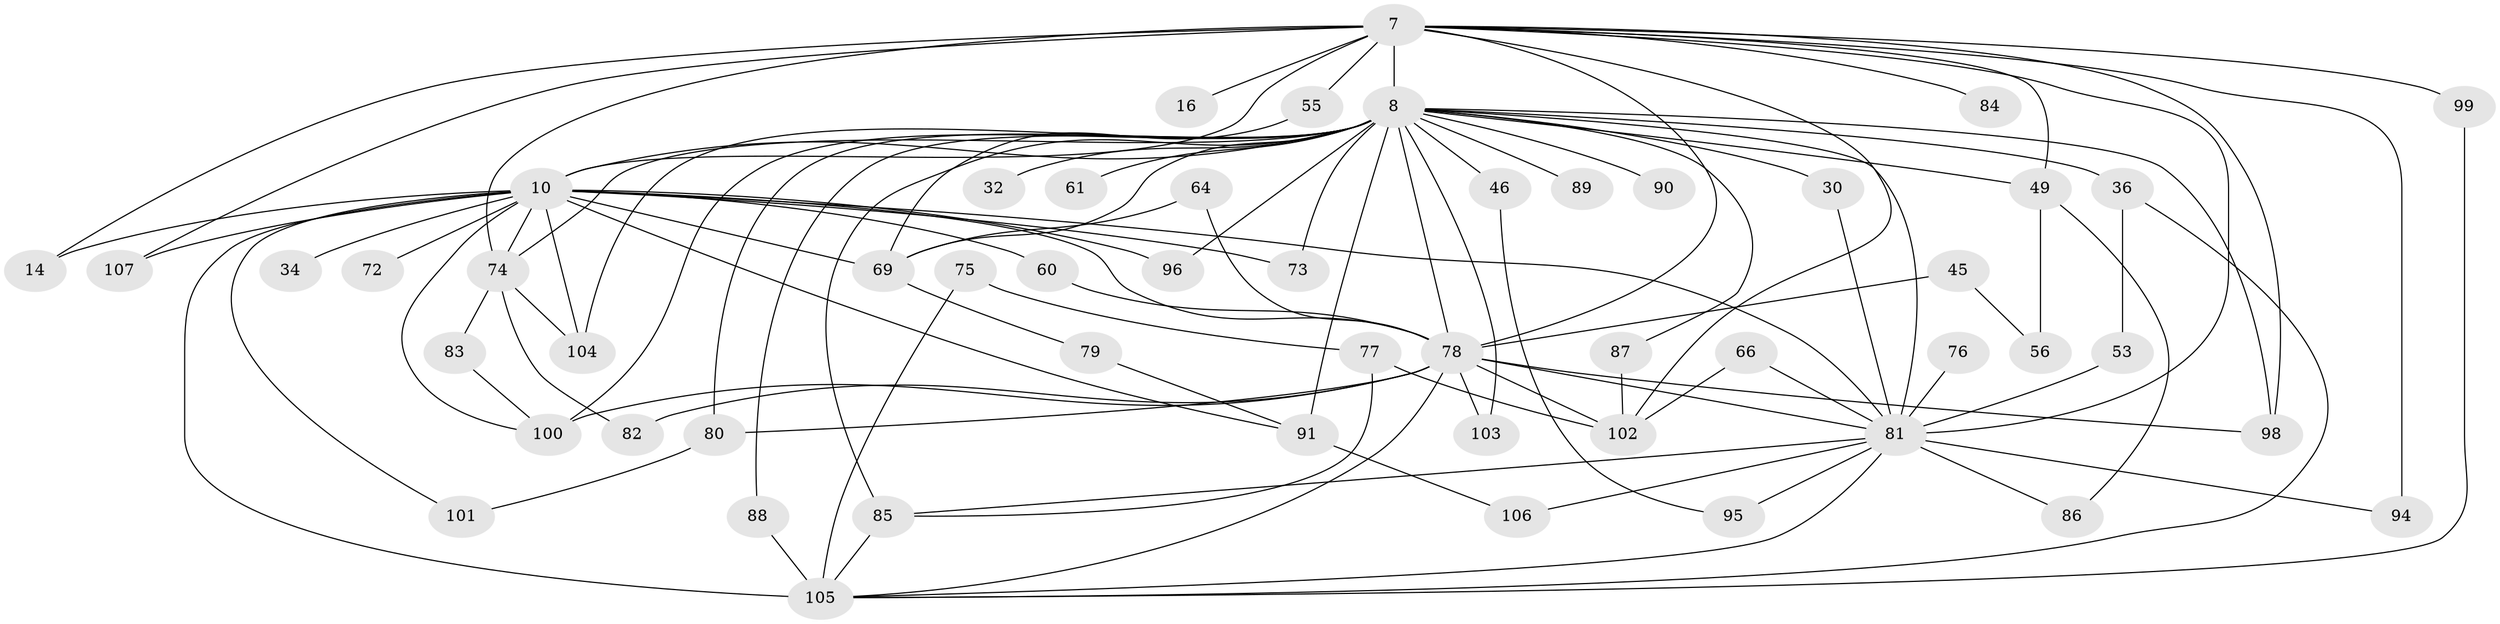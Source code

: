 // original degree distribution, {18: 0.018691588785046728, 19: 0.028037383177570093, 20: 0.018691588785046728, 17: 0.009345794392523364, 22: 0.009345794392523364, 26: 0.009345794392523364, 8: 0.018691588785046728, 3: 0.205607476635514, 10: 0.009345794392523364, 2: 0.5233644859813084, 4: 0.08411214953271028, 7: 0.009345794392523364, 5: 0.028037383177570093, 6: 0.028037383177570093}
// Generated by graph-tools (version 1.1) at 2025/43/03/09/25 04:43:56]
// undirected, 53 vertices, 101 edges
graph export_dot {
graph [start="1"]
  node [color=gray90,style=filled];
  7 [super="+4"];
  8 [super="+6+5"];
  10 [super="+9"];
  14;
  16;
  30;
  32;
  34;
  36;
  45 [super="+38"];
  46;
  49 [super="+39"];
  53;
  55;
  56;
  60;
  61;
  64;
  66;
  69 [super="+24"];
  72;
  73;
  74 [super="+40+44+21"];
  75;
  76;
  77 [super="+67"];
  78 [super="+2+63"];
  79;
  80 [super="+68"];
  81 [super="+41+70+71"];
  82;
  83;
  84;
  85 [super="+20+52"];
  86;
  87;
  88;
  89;
  90;
  91 [super="+26"];
  94;
  95;
  96;
  98 [super="+57"];
  99;
  100 [super="+97"];
  101;
  102 [super="+43"];
  103;
  104 [super="+35+48"];
  105 [super="+37+59"];
  106 [super="+92+93"];
  107;
  7 -- 8 [weight=8];
  7 -- 10 [weight=4];
  7 -- 16 [weight=2];
  7 -- 49 [weight=2];
  7 -- 74 [weight=3];
  7 -- 84 [weight=2];
  7 -- 107;
  7 -- 14;
  7 -- 94;
  7 -- 99;
  7 -- 55;
  7 -- 102 [weight=2];
  7 -- 78 [weight=4];
  7 -- 98;
  7 -- 81 [weight=3];
  8 -- 10 [weight=8];
  8 -- 30 [weight=2];
  8 -- 46 [weight=2];
  8 -- 61 [weight=2];
  8 -- 78 [weight=10];
  8 -- 90 [weight=2];
  8 -- 96;
  8 -- 87;
  8 -- 32;
  8 -- 36 [weight=2];
  8 -- 103;
  8 -- 69;
  8 -- 73;
  8 -- 80 [weight=2];
  8 -- 88;
  8 -- 89;
  8 -- 91 [weight=3];
  8 -- 49;
  8 -- 85 [weight=3];
  8 -- 74 [weight=3];
  8 -- 100;
  8 -- 104 [weight=2];
  8 -- 98;
  8 -- 81 [weight=10];
  10 -- 34 [weight=2];
  10 -- 69 [weight=2];
  10 -- 72 [weight=2];
  10 -- 73;
  10 -- 14;
  10 -- 96;
  10 -- 101;
  10 -- 107;
  10 -- 60;
  10 -- 91;
  10 -- 78 [weight=4];
  10 -- 74;
  10 -- 100;
  10 -- 104;
  10 -- 105 [weight=4];
  10 -- 81;
  30 -- 81;
  36 -- 53;
  36 -- 105;
  45 -- 56;
  45 -- 78 [weight=3];
  46 -- 95;
  49 -- 56;
  49 -- 86;
  53 -- 81;
  55 -- 69;
  60 -- 78;
  64 -- 69;
  64 -- 78;
  66 -- 102;
  66 -- 81;
  69 -- 79;
  74 -- 82;
  74 -- 83;
  74 -- 104 [weight=2];
  75 -- 77;
  75 -- 105;
  76 -- 81;
  77 -- 102;
  77 -- 85 [weight=2];
  78 -- 80;
  78 -- 82;
  78 -- 98;
  78 -- 100 [weight=2];
  78 -- 102 [weight=2];
  78 -- 103;
  78 -- 105;
  78 -- 81 [weight=3];
  79 -- 91;
  80 -- 101;
  81 -- 105;
  81 -- 106 [weight=2];
  81 -- 85;
  81 -- 86;
  81 -- 94;
  81 -- 95;
  83 -- 100;
  85 -- 105;
  87 -- 102;
  88 -- 105;
  91 -- 106 [weight=2];
  99 -- 105;
}
